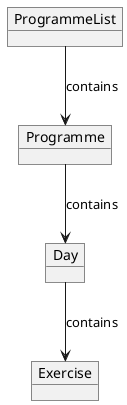 @startuml
object ProgrammeList {

}

object Programme {

}

object Day {

}

object Exercise {
}

ProgrammeList --> Programme : contains
Programme --> Day : contains
Day --> Exercise : contains
@enduml
